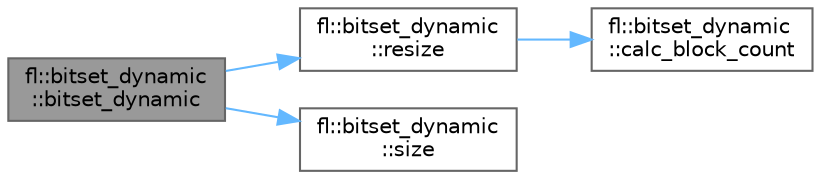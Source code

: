 digraph "fl::bitset_dynamic::bitset_dynamic"
{
 // INTERACTIVE_SVG=YES
 // LATEX_PDF_SIZE
  bgcolor="transparent";
  edge [fontname=Helvetica,fontsize=10,labelfontname=Helvetica,labelfontsize=10];
  node [fontname=Helvetica,fontsize=10,shape=box,height=0.2,width=0.4];
  rankdir="LR";
  Node1 [id="Node000001",label="fl::bitset_dynamic\l::bitset_dynamic",height=0.2,width=0.4,color="gray40", fillcolor="grey60", style="filled", fontcolor="black",tooltip=" "];
  Node1 -> Node2 [id="edge1_Node000001_Node000002",color="steelblue1",style="solid",tooltip=" "];
  Node2 [id="Node000002",label="fl::bitset_dynamic\l::resize",height=0.2,width=0.4,color="grey40", fillcolor="white", style="filled",URL="$d3/d56/classfl_1_1bitset__dynamic_a60371119ed69adcefc9de343652a984f.html#a60371119ed69adcefc9de343652a984f",tooltip=" "];
  Node2 -> Node3 [id="edge2_Node000002_Node000003",color="steelblue1",style="solid",tooltip=" "];
  Node3 [id="Node000003",label="fl::bitset_dynamic\l::calc_block_count",height=0.2,width=0.4,color="grey40", fillcolor="white", style="filled",URL="$d3/d56/classfl_1_1bitset__dynamic_a543cffb61751d8de53f776e7bee8ee75.html#a543cffb61751d8de53f776e7bee8ee75",tooltip=" "];
  Node1 -> Node4 [id="edge3_Node000001_Node000004",color="steelblue1",style="solid",tooltip=" "];
  Node4 [id="Node000004",label="fl::bitset_dynamic\l::size",height=0.2,width=0.4,color="grey40", fillcolor="white", style="filled",URL="$d3/d56/classfl_1_1bitset__dynamic_a244f6c8422df1a0d100abc0ab7f0594a.html#a244f6c8422df1a0d100abc0ab7f0594a",tooltip=" "];
}
